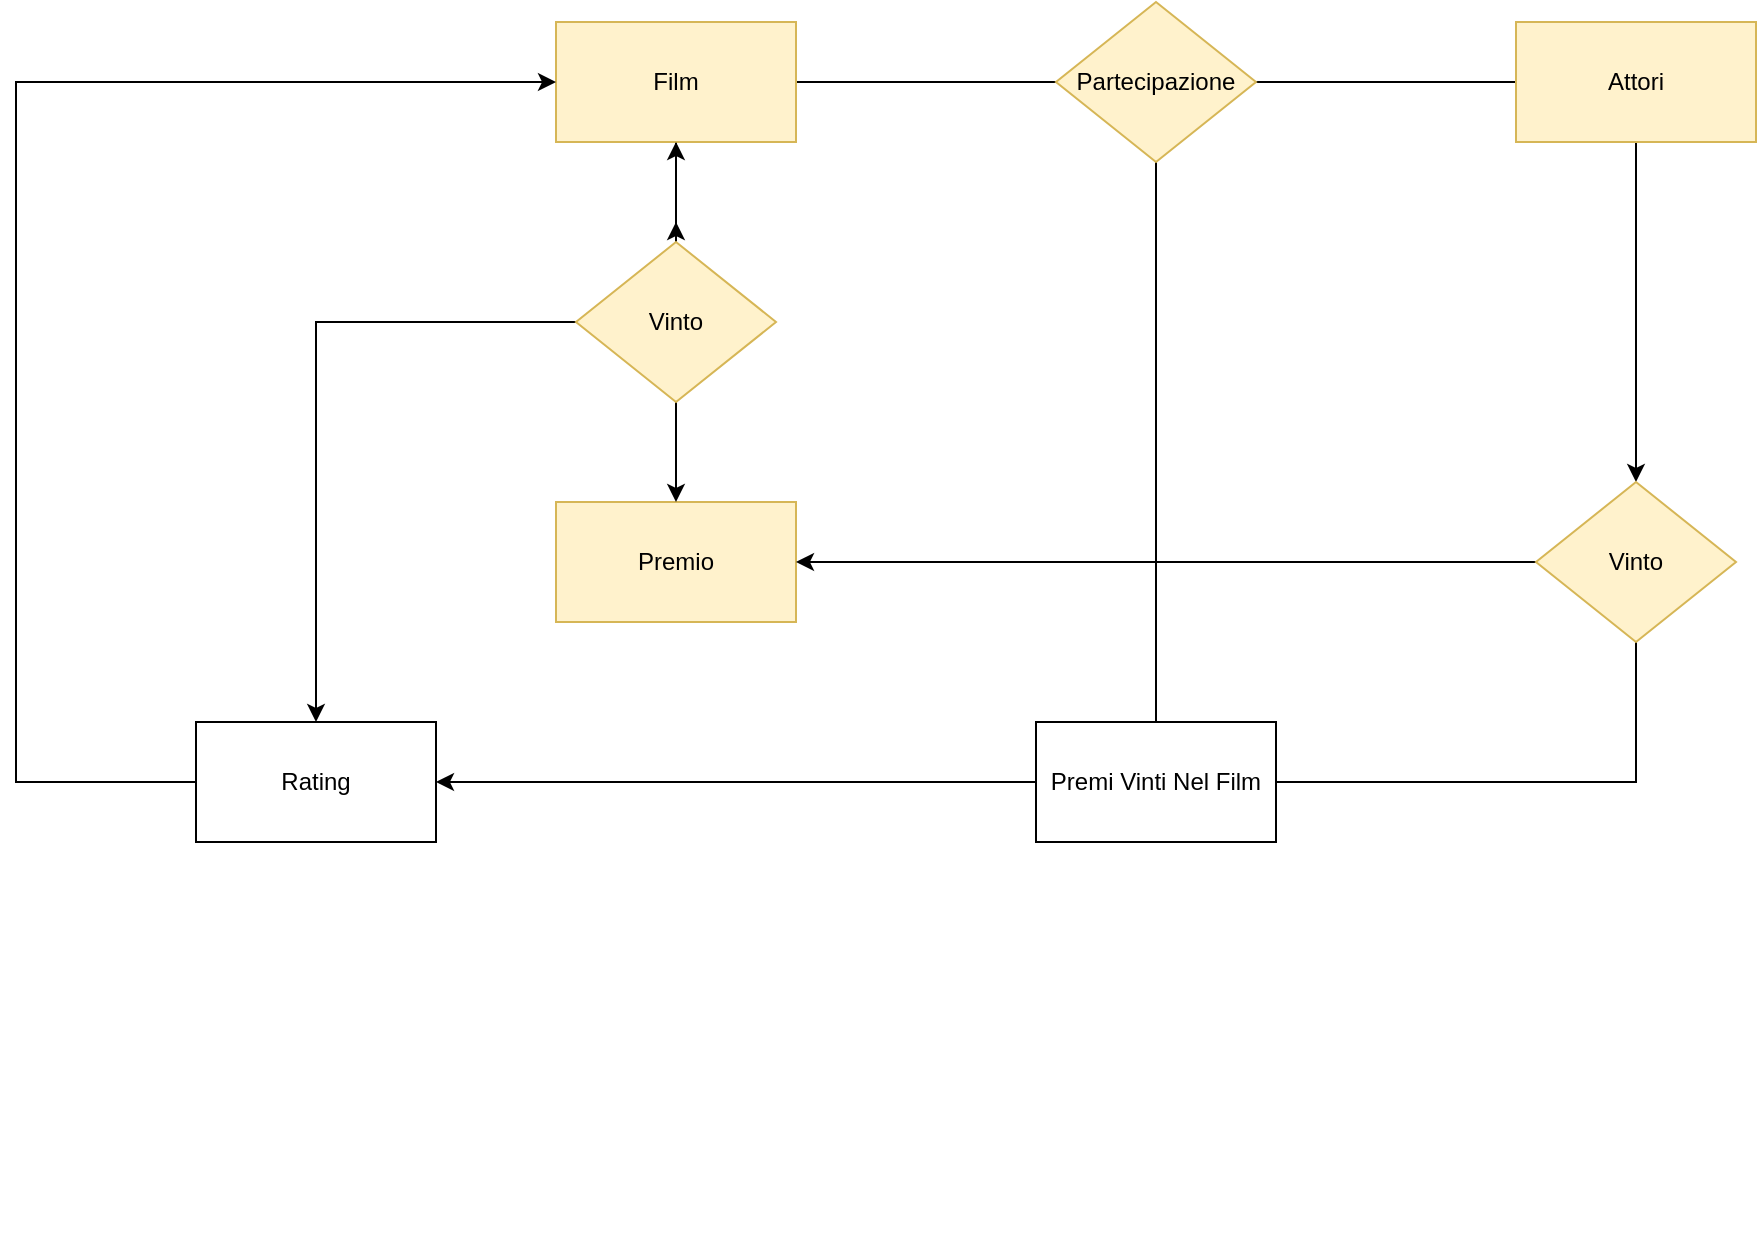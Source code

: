 <mxfile version="21.6.6" type="device">
  <diagram name="Pagina-1" id="ruED8KApXvsvsav0EOmQ">
    <mxGraphModel dx="1366" dy="788" grid="1" gridSize="10" guides="1" tooltips="1" connect="1" arrows="1" fold="1" page="1" pageScale="1" pageWidth="1654" pageHeight="1169" math="0" shadow="0">
      <root>
        <mxCell id="0" />
        <mxCell id="1" parent="0" />
        <mxCell id="Hz8rqVoHaeQYQRgCHm7I-2" style="edgeStyle=orthogonalEdgeStyle;rounded=0;orthogonalLoop=1;jettySize=auto;html=1;endArrow=none;endFill=0;" edge="1" parent="1" source="Hz8rqVoHaeQYQRgCHm7I-1" target="Hz8rqVoHaeQYQRgCHm7I-3">
          <mxGeometry relative="1" as="geometry">
            <mxPoint x="630" y="370" as="targetPoint" />
          </mxGeometry>
        </mxCell>
        <mxCell id="Hz8rqVoHaeQYQRgCHm7I-54" style="edgeStyle=orthogonalEdgeStyle;rounded=0;orthogonalLoop=1;jettySize=auto;html=1;" edge="1" parent="1" source="Hz8rqVoHaeQYQRgCHm7I-1">
          <mxGeometry relative="1" as="geometry">
            <mxPoint x="480" y="440" as="targetPoint" />
            <Array as="points">
              <mxPoint x="480" y="470" />
              <mxPoint x="480" y="470" />
            </Array>
          </mxGeometry>
        </mxCell>
        <mxCell id="Hz8rqVoHaeQYQRgCHm7I-1" value="&lt;font style=&quot;font-size: 12px;&quot;&gt;Film&lt;/font&gt;" style="rounded=0;whiteSpace=wrap;html=1;fillColor=#fff2cc;strokeColor=#d6b656;" vertex="1" parent="1">
          <mxGeometry x="420" y="340" width="120" height="60" as="geometry" />
        </mxCell>
        <mxCell id="Hz8rqVoHaeQYQRgCHm7I-4" style="edgeStyle=orthogonalEdgeStyle;rounded=0;orthogonalLoop=1;jettySize=auto;html=1;endArrow=none;endFill=0;" edge="1" parent="1" source="Hz8rqVoHaeQYQRgCHm7I-3" target="Hz8rqVoHaeQYQRgCHm7I-5">
          <mxGeometry relative="1" as="geometry">
            <mxPoint x="830" y="370" as="targetPoint" />
          </mxGeometry>
        </mxCell>
        <mxCell id="Hz8rqVoHaeQYQRgCHm7I-77" style="edgeStyle=orthogonalEdgeStyle;rounded=0;orthogonalLoop=1;jettySize=auto;html=1;" edge="1" parent="1" source="Hz8rqVoHaeQYQRgCHm7I-3">
          <mxGeometry relative="1" as="geometry">
            <mxPoint x="720" y="740" as="targetPoint" />
          </mxGeometry>
        </mxCell>
        <mxCell id="Hz8rqVoHaeQYQRgCHm7I-3" value="Partecipazione" style="rhombus;whiteSpace=wrap;html=1;fillColor=#fff2cc;strokeColor=#d6b656;" vertex="1" parent="1">
          <mxGeometry x="670" y="330" width="100" height="80" as="geometry" />
        </mxCell>
        <mxCell id="Hz8rqVoHaeQYQRgCHm7I-69" style="edgeStyle=orthogonalEdgeStyle;rounded=0;orthogonalLoop=1;jettySize=auto;html=1;" edge="1" parent="1" source="Hz8rqVoHaeQYQRgCHm7I-5" target="Hz8rqVoHaeQYQRgCHm7I-70">
          <mxGeometry relative="1" as="geometry">
            <mxPoint x="960" y="560" as="targetPoint" />
          </mxGeometry>
        </mxCell>
        <mxCell id="Hz8rqVoHaeQYQRgCHm7I-5" value="Attori" style="rounded=0;whiteSpace=wrap;html=1;fillColor=#fff2cc;strokeColor=#d6b656;" vertex="1" parent="1">
          <mxGeometry x="900" y="340" width="120" height="60" as="geometry" />
        </mxCell>
        <mxCell id="Hz8rqVoHaeQYQRgCHm7I-8" value="Premio" style="rounded=0;whiteSpace=wrap;html=1;fillColor=#fff2cc;strokeColor=#d6b656;" vertex="1" parent="1">
          <mxGeometry x="420" y="580" width="120" height="60" as="geometry" />
        </mxCell>
        <mxCell id="Hz8rqVoHaeQYQRgCHm7I-38" style="edgeStyle=orthogonalEdgeStyle;rounded=0;orthogonalLoop=1;jettySize=auto;html=1;strokeColor=none;" edge="1" parent="1">
          <mxGeometry relative="1" as="geometry">
            <mxPoint x="470" y="940" as="targetPoint" />
            <mxPoint x="630" y="820" as="sourcePoint" />
          </mxGeometry>
        </mxCell>
        <mxCell id="Hz8rqVoHaeQYQRgCHm7I-56" style="edgeStyle=orthogonalEdgeStyle;rounded=0;orthogonalLoop=1;jettySize=auto;html=1;" edge="1" parent="1" source="Hz8rqVoHaeQYQRgCHm7I-55" target="Hz8rqVoHaeQYQRgCHm7I-8">
          <mxGeometry relative="1" as="geometry" />
        </mxCell>
        <mxCell id="Hz8rqVoHaeQYQRgCHm7I-58" value="" style="edgeStyle=orthogonalEdgeStyle;rounded=0;orthogonalLoop=1;jettySize=auto;html=1;" edge="1" parent="1" source="Hz8rqVoHaeQYQRgCHm7I-55" target="Hz8rqVoHaeQYQRgCHm7I-1">
          <mxGeometry relative="1" as="geometry" />
        </mxCell>
        <mxCell id="Hz8rqVoHaeQYQRgCHm7I-80" style="edgeStyle=orthogonalEdgeStyle;rounded=0;orthogonalLoop=1;jettySize=auto;html=1;" edge="1" parent="1" source="Hz8rqVoHaeQYQRgCHm7I-55" target="Hz8rqVoHaeQYQRgCHm7I-78">
          <mxGeometry relative="1" as="geometry" />
        </mxCell>
        <mxCell id="Hz8rqVoHaeQYQRgCHm7I-55" value="Vinto" style="rhombus;whiteSpace=wrap;html=1;fillColor=#fff2cc;strokeColor=#d6b656;" vertex="1" parent="1">
          <mxGeometry x="430" y="450" width="100" height="80" as="geometry" />
        </mxCell>
        <mxCell id="Hz8rqVoHaeQYQRgCHm7I-73" style="edgeStyle=orthogonalEdgeStyle;rounded=0;orthogonalLoop=1;jettySize=auto;html=1;" edge="1" parent="1" source="Hz8rqVoHaeQYQRgCHm7I-70" target="Hz8rqVoHaeQYQRgCHm7I-8">
          <mxGeometry relative="1" as="geometry" />
        </mxCell>
        <mxCell id="Hz8rqVoHaeQYQRgCHm7I-76" style="edgeStyle=orthogonalEdgeStyle;rounded=0;orthogonalLoop=1;jettySize=auto;html=1;" edge="1" parent="1" source="Hz8rqVoHaeQYQRgCHm7I-70">
          <mxGeometry relative="1" as="geometry">
            <mxPoint x="770" y="720" as="targetPoint" />
            <Array as="points">
              <mxPoint x="960" y="720" />
              <mxPoint x="770" y="720" />
              <mxPoint x="770" y="730" />
            </Array>
          </mxGeometry>
        </mxCell>
        <mxCell id="Hz8rqVoHaeQYQRgCHm7I-70" value="Vinto" style="rhombus;whiteSpace=wrap;html=1;fillColor=#fff2cc;strokeColor=#d6b656;" vertex="1" parent="1">
          <mxGeometry x="910" y="570" width="100" height="80" as="geometry" />
        </mxCell>
        <mxCell id="Hz8rqVoHaeQYQRgCHm7I-79" style="edgeStyle=orthogonalEdgeStyle;rounded=0;orthogonalLoop=1;jettySize=auto;html=1;" edge="1" parent="1" source="Hz8rqVoHaeQYQRgCHm7I-74" target="Hz8rqVoHaeQYQRgCHm7I-78">
          <mxGeometry relative="1" as="geometry" />
        </mxCell>
        <mxCell id="Hz8rqVoHaeQYQRgCHm7I-74" value="Premi Vinti Nel Film" style="rounded=0;whiteSpace=wrap;html=1;" vertex="1" parent="1">
          <mxGeometry x="660" y="690" width="120" height="60" as="geometry" />
        </mxCell>
        <mxCell id="Hz8rqVoHaeQYQRgCHm7I-81" style="edgeStyle=orthogonalEdgeStyle;rounded=0;orthogonalLoop=1;jettySize=auto;html=1;" edge="1" parent="1" source="Hz8rqVoHaeQYQRgCHm7I-78" target="Hz8rqVoHaeQYQRgCHm7I-1">
          <mxGeometry relative="1" as="geometry">
            <mxPoint x="320" y="320" as="targetPoint" />
            <Array as="points">
              <mxPoint x="150" y="720" />
              <mxPoint x="150" y="370" />
            </Array>
          </mxGeometry>
        </mxCell>
        <mxCell id="Hz8rqVoHaeQYQRgCHm7I-78" value="Rating" style="whiteSpace=wrap;html=1;" vertex="1" parent="1">
          <mxGeometry x="240" y="690" width="120" height="60" as="geometry" />
        </mxCell>
      </root>
    </mxGraphModel>
  </diagram>
</mxfile>
